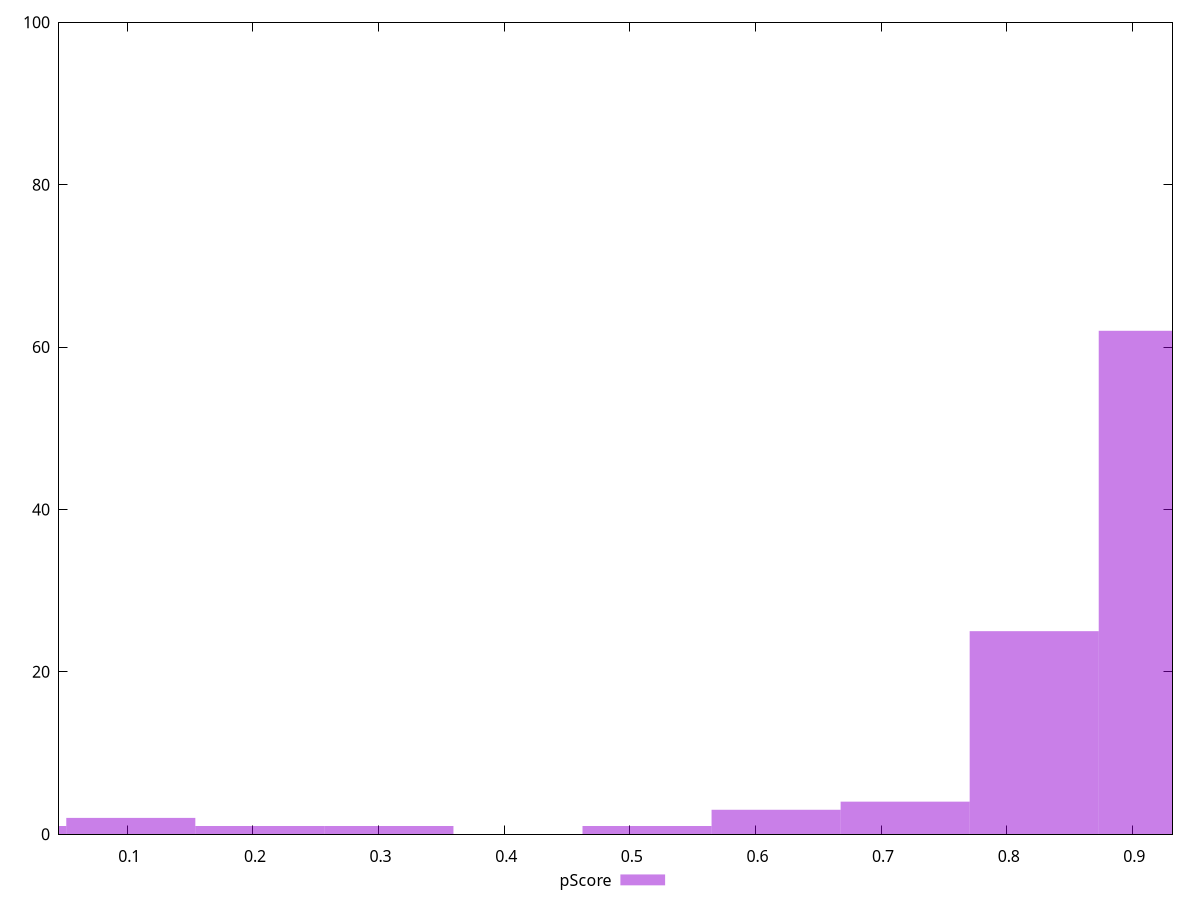 reset

$pScore <<EOF
0.8218509171044065 25
0.9245822817424573 62
0.7191195524663557 4
0 1
0.10273136463805081 2
0.6163881878283048 3
0.20546272927610162 1
0.3081940939141524 1
0.5136568231902541 1
EOF

set key outside below
set boxwidth 0.10273136463805081
set xrange [0.045574120254927575:0.9319411147707907]
set yrange [0:100]
set trange [0:100]
set style fill transparent solid 0.5 noborder
set terminal svg size 640, 490 enhanced background rgb 'white'
set output "reprap/total-blocking-time/samples/pages+cached/pScore/histogram.svg"

plot $pScore title "pScore" with boxes

reset
